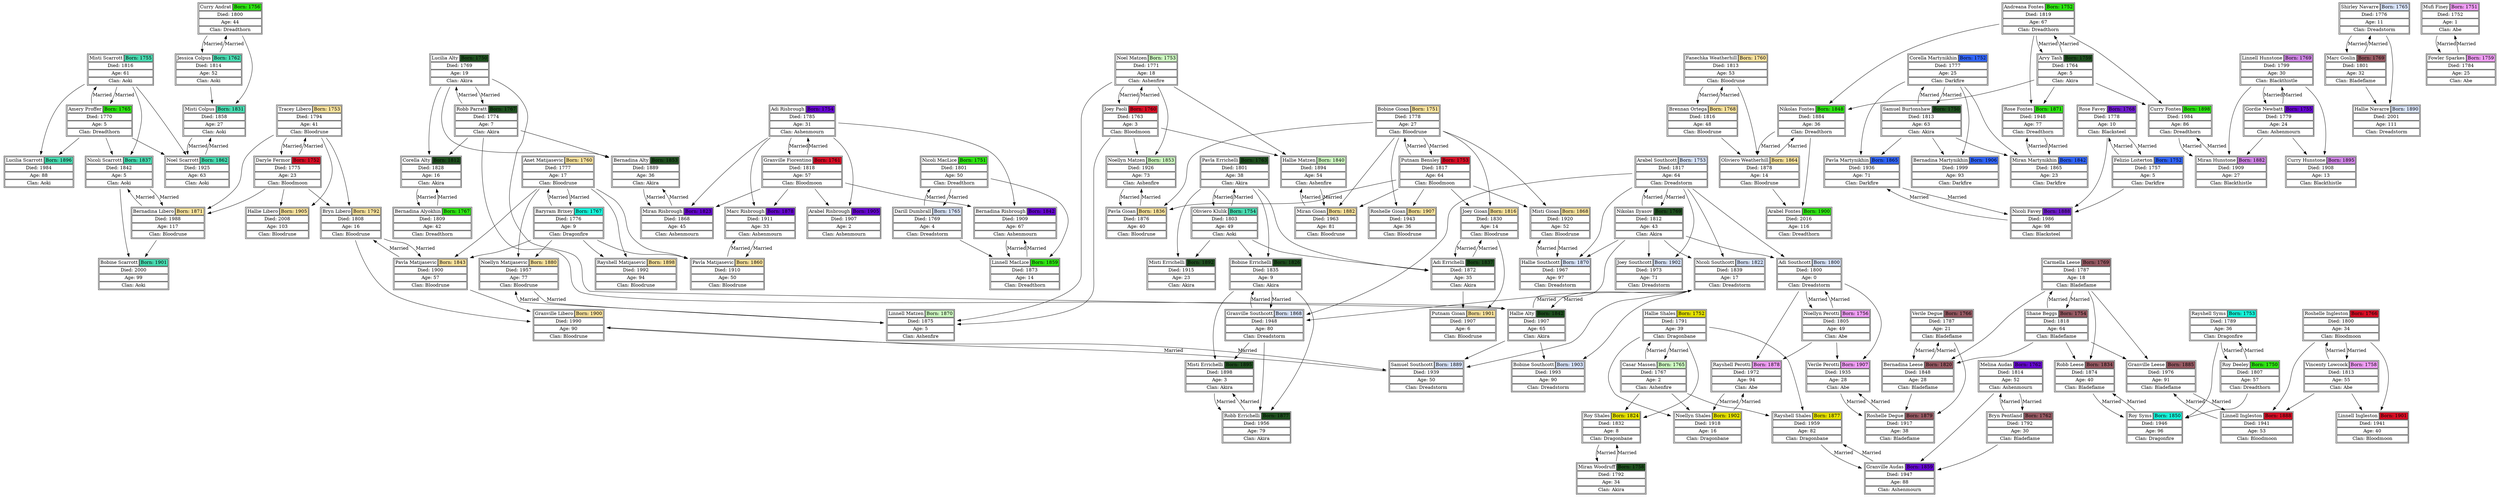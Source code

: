 digraph G {
	node [shape=plaintext]
	1 [label=<<table><tr><td>Curry Andrat</td><td bgcolor='#2FE514'>Born: 1756</td></tr><tr><td colspan='2'>Died: 1800</td></tr><tr><td colspan='2'>Age: 44</td></tr><tr><td colspan='2'>Clan: Dreadthorn</td></tr></table>>]
	2 [label=<<table><tr><td>Jessica Colpus</td><td bgcolor='#4ADDB3'>Born: 1762</td></tr><tr><td colspan='2'>Died: 1814</td></tr><tr><td colspan='2'>Age: 52</td></tr><tr><td colspan='2'>Clan: Aoki</td></tr></table>>]
	3 [label=<<table><tr><td>Tracey Libero</td><td bgcolor='#FBE4A0'>Born: 1753</td></tr><tr><td colspan='2'>Died: 1794</td></tr><tr><td colspan='2'>Age: 41</td></tr><tr><td colspan='2'>Clan: Bloodrune</td></tr></table>>]
	4 [label=<<table><tr><td>Bobine Gioan</td><td bgcolor='#FBE4A0'>Born: 1751</td></tr><tr><td colspan='2'>Died: 1778</td></tr><tr><td colspan='2'>Age: 27</td></tr><tr><td colspan='2'>Clan: Bloodrune</td></tr></table>>]
	5 [label=<<table><tr><td>Andreana Fontes</td><td bgcolor='#2FE514'>Born: 1752</td></tr><tr><td colspan='2'>Died: 1819</td></tr><tr><td colspan='2'>Age: 67</td></tr><tr><td colspan='2'>Clan: Dreadthorn</td></tr></table>>]
	6 [label=<<table><tr><td>Daryle Fermor</td><td bgcolor='#D80E25'>Born: 1752</td></tr><tr><td colspan='2'>Died: 1775</td></tr><tr><td colspan='2'>Age: 23</td></tr><tr><td colspan='2'>Clan: Bloodmoon</td></tr></table>>]
	7 [label=<<table><tr><td>Putnam Bensley</td><td bgcolor='#D80E25'>Born: 1753</td></tr><tr><td colspan='2'>Died: 1817</td></tr><tr><td colspan='2'>Age: 64</td></tr><tr><td colspan='2'>Clan: Bloodmoon</td></tr></table>>]
	8 [label=<<table><tr><td>Arabel Southcott</td><td bgcolor='#DBE6FD'>Born: 1753</td></tr><tr><td colspan='2'>Died: 1817</td></tr><tr><td colspan='2'>Age: 64</td></tr><tr><td colspan='2'>Clan: Dreadstorm</td></tr></table>>]
	9 [label=<<table><tr><td>Anet Matijasevic</td><td bgcolor='#FBE4A0'>Born: 1760</td></tr><tr><td colspan='2'>Died: 1777</td></tr><tr><td colspan='2'>Age: 17</td></tr><tr><td colspan='2'>Clan: Bloodrune</td></tr></table>>]
	10 [label=<<table><tr><td>Arvy Tash</td><td bgcolor='#1E4E1E'>Born: 1759</td></tr><tr><td colspan='2'>Died: 1764</td></tr><tr><td colspan='2'>Age: 5</td></tr><tr><td colspan='2'>Clan: Akira</td></tr></table>>]
	11 [label=<<table><tr><td>Carmella Leese</td><td bgcolor='#985B64'>Born: 1769</td></tr><tr><td colspan='2'>Died: 1787</td></tr><tr><td colspan='2'>Age: 18</td></tr><tr><td colspan='2'>Clan: Bladeflame</td></tr></table>>]
	12 [label=<<table><tr><td>Nikolas Ilyasov</td><td bgcolor='#1E4E1E'>Born: 1769</td></tr><tr><td colspan='2'>Died: 1812</td></tr><tr><td colspan='2'>Age: 43</td></tr><tr><td colspan='2'>Clan: Akira</td></tr></table>>]
	13 [label=<<table><tr><td>Pavla Errichelli</td><td bgcolor='#1E4E1E'>Born: 1763</td></tr><tr><td colspan='2'>Died: 1801</td></tr><tr><td colspan='2'>Age: 38</td></tr><tr><td colspan='2'>Clan: Akira</td></tr></table>>]
	14 [label=<<table><tr><td>Lucilia Alty</td><td bgcolor='#1E4E1E'>Born: 1750</td></tr><tr><td colspan='2'>Died: 1769</td></tr><tr><td colspan='2'>Age: 19</td></tr><tr><td colspan='2'>Clan: Akira</td></tr></table>>]
	15 [label=<<table><tr><td>Baryram Brixey</td><td bgcolor='#17F6DC'>Born: 1767</td></tr><tr><td colspan='2'>Died: 1776</td></tr><tr><td colspan='2'>Age: 9</td></tr><tr><td colspan='2'>Clan: Dragonfire</td></tr></table>>]
	16 [label=<<table><tr><td>Adi Risbrough</td><td bgcolor='#6507D0'>Born: 1754</td></tr><tr><td colspan='2'>Died: 1785</td></tr><tr><td colspan='2'>Age: 31</td></tr><tr><td colspan='2'>Clan: Ashenmourn</td></tr></table>>]
	17 [label=<<table><tr><td>Shane Beggs</td><td bgcolor='#985B64'>Born: 1754</td></tr><tr><td colspan='2'>Died: 1818</td></tr><tr><td colspan='2'>Age: 64</td></tr><tr><td colspan='2'>Clan: Bladeflame</td></tr></table>>]
	18 [label=<<table><tr><td>Oliviero Klulik</td><td bgcolor='#4ADDB3'>Born: 1754</td></tr><tr><td colspan='2'>Died: 1803</td></tr><tr><td colspan='2'>Age: 49</td></tr><tr><td colspan='2'>Clan: Aoki</td></tr></table>>]
	19 [label=<<table><tr><td>Hallie Shales</td><td bgcolor='#E7E302'>Born: 1752</td></tr><tr><td colspan='2'>Died: 1791</td></tr><tr><td colspan='2'>Age: 39</td></tr><tr><td colspan='2'>Clan: Dragonbane</td></tr></table>>]
	20 [label=<<table><tr><td>Rose Favey</td><td bgcolor='#6F1DCE'>Born: 1768</td></tr><tr><td colspan='2'>Died: 1778</td></tr><tr><td colspan='2'>Age: 10</td></tr><tr><td colspan='2'>Clan: Blacksteel</td></tr></table>>]
	21 [label=<<table><tr><td>Misti Scarrott</td><td bgcolor='#4ADDB3'>Born: 1755</td></tr><tr><td colspan='2'>Died: 1816</td></tr><tr><td colspan='2'>Age: 61</td></tr><tr><td colspan='2'>Clan: Aoki</td></tr></table>>]
	22 [label=<<table><tr><td>Noel Matzen</td><td bgcolor='#D0FDC4'>Born: 1753</td></tr><tr><td colspan='2'>Died: 1771</td></tr><tr><td colspan='2'>Age: 18</td></tr><tr><td colspan='2'>Clan: Ashenfire</td></tr></table>>]
	23 [label=<<table><tr><td>Melina Audas</td><td bgcolor='#6507D0'>Born: 1762</td></tr><tr><td colspan='2'>Died: 1814</td></tr><tr><td colspan='2'>Age: 52</td></tr><tr><td colspan='2'>Clan: Ashenmourn</td></tr></table>>]
	24 [label=<<table><tr><td>Robb Parratt</td><td bgcolor='#1E4E1E'>Born: 1767</td></tr><tr><td colspan='2'>Died: 1774</td></tr><tr><td colspan='2'>Age: 7</td></tr><tr><td colspan='2'>Clan: Akira</td></tr></table>>]
	25 [label=<<table><tr><td>Corella Martynikhin</td><td bgcolor='#3266FF'>Born: 1752</td></tr><tr><td colspan='2'>Died: 1777</td></tr><tr><td colspan='2'>Age: 25</td></tr><tr><td colspan='2'>Clan: Darkfire</td></tr></table>>]
	26 [label=<<table><tr><td>Fanechka Weatherhill</td><td bgcolor='#FBE4A0'>Born: 1760</td></tr><tr><td colspan='2'>Died: 1813</td></tr><tr><td colspan='2'>Age: 53</td></tr><tr><td colspan='2'>Clan: Bloodrune</td></tr></table>>]
	27 [label=<<table><tr><td>Granville Fiorentino</td><td bgcolor='#D80E25'>Born: 1761</td></tr><tr><td colspan='2'>Died: 1818</td></tr><tr><td colspan='2'>Age: 57</td></tr><tr><td colspan='2'>Clan: Bloodmoon</td></tr></table>>]
	28 [label=<<table><tr><td>Casar Massen</td><td bgcolor='#D0FDC4'>Born: 1765</td></tr><tr><td colspan='2'>Died: 1767</td></tr><tr><td colspan='2'>Age: 2</td></tr><tr><td colspan='2'>Clan: Ashenfire</td></tr></table>>]
	29 [label=<<table><tr><td>Rayshell Syms</td><td bgcolor='#17F6DC'>Born: 1753</td></tr><tr><td colspan='2'>Died: 1789</td></tr><tr><td colspan='2'>Age: 36</td></tr><tr><td colspan='2'>Clan: Dragonfire</td></tr></table>>]
	30 [label=<<table><tr><td>Nicoli MacLice</td><td bgcolor='#2FE514'>Born: 1751</td></tr><tr><td colspan='2'>Died: 1801</td></tr><tr><td colspan='2'>Age: 50</td></tr><tr><td colspan='2'>Clan: Dreadthorn</td></tr></table>>]
	31 [label=<<table><tr><td>Felizio Loiterton</td><td bgcolor='#3266FF'>Born: 1752</td></tr><tr><td colspan='2'>Died: 1757</td></tr><tr><td colspan='2'>Age: 5</td></tr><tr><td colspan='2'>Clan: Darkfire</td></tr></table>>]
	32 [label=<<table><tr><td>Amery Proffer</td><td bgcolor='#2FE514'>Born: 1765</td></tr><tr><td colspan='2'>Died: 1770</td></tr><tr><td colspan='2'>Age: 5</td></tr><tr><td colspan='2'>Clan: Dreadthorn</td></tr></table>>]
	33 [label=<<table><tr><td>Joey Paoli</td><td bgcolor='#D80E25'>Born: 1760</td></tr><tr><td colspan='2'>Died: 1763</td></tr><tr><td colspan='2'>Age: 3</td></tr><tr><td colspan='2'>Clan: Bloodmoon</td></tr></table>>]
	34 [label=<<table><tr><td>Bryn Pentland</td><td bgcolor='#985B64'>Born: 1762</td></tr><tr><td colspan='2'>Died: 1792</td></tr><tr><td colspan='2'>Age: 30</td></tr><tr><td colspan='2'>Clan: Bladeflame</td></tr></table>>]
	35 [label=<<table><tr><td>Samuel Burtonshaw</td><td bgcolor='#1E4E1E'>Born: 1750</td></tr><tr><td colspan='2'>Died: 1813</td></tr><tr><td colspan='2'>Age: 63</td></tr><tr><td colspan='2'>Clan: Akira</td></tr></table>>]
	36 [label=<<table><tr><td>Shirley Navarre</td><td bgcolor='#DBE6FD'>Born: 1765</td></tr><tr><td colspan='2'>Died: 1776</td></tr><tr><td colspan='2'>Age: 11</td></tr><tr><td colspan='2'>Clan: Dreadstorm</td></tr></table>>]
	37 [label=<<table><tr><td>Roshelle Ingleston</td><td bgcolor='#D80E25'>Born: 1766</td></tr><tr><td colspan='2'>Died: 1800</td></tr><tr><td colspan='2'>Age: 34</td></tr><tr><td colspan='2'>Clan: Bloodmoon</td></tr></table>>]
	38 [label=<<table><tr><td>Mufi Finey</td><td bgcolor='#F29FF7'>Born: 1751</td></tr><tr><td colspan='2'>Died: 1752</td></tr><tr><td colspan='2'>Age: 1</td></tr><tr><td colspan='2'>Clan: Abe</td></tr></table>>]
	39 [label=<<table><tr><td>Brennan Ortega</td><td bgcolor='#FBE4A0'>Born: 1768</td></tr><tr><td colspan='2'>Died: 1816</td></tr><tr><td colspan='2'>Age: 48</td></tr><tr><td colspan='2'>Clan: Bloodrune</td></tr></table>>]
	40 [label=<<table><tr><td>Linnell Hunstone</td><td bgcolor='#D188E7'>Born: 1769</td></tr><tr><td colspan='2'>Died: 1799</td></tr><tr><td colspan='2'>Age: 30</td></tr><tr><td colspan='2'>Clan: Blackthistle</td></tr></table>>]
	41 [label=<<table><tr><td>Noellyn Perotti</td><td bgcolor='#F29FF7'>Born: 1756</td></tr><tr><td colspan='2'>Died: 1805</td></tr><tr><td colspan='2'>Age: 49</td></tr><tr><td colspan='2'>Clan: Abe</td></tr></table>>]
	42 [label=<<table><tr><td>Roy Deeley</td><td bgcolor='#2FE514'>Born: 1750</td></tr><tr><td colspan='2'>Died: 1807</td></tr><tr><td colspan='2'>Age: 57</td></tr><tr><td colspan='2'>Clan: Dreadthorn</td></tr></table>>]
	43 [label=<<table><tr><td>Darill Dumbrall</td><td bgcolor='#DBE6FD'>Born: 1765</td></tr><tr><td colspan='2'>Died: 1769</td></tr><tr><td colspan='2'>Age: 4</td></tr><tr><td colspan='2'>Clan: Dreadstorm</td></tr></table>>]
	44 [label=<<table><tr><td>Verile Degue</td><td bgcolor='#985B64'>Born: 1766</td></tr><tr><td colspan='2'>Died: 1787</td></tr><tr><td colspan='2'>Age: 21</td></tr><tr><td colspan='2'>Clan: Bladeflame</td></tr></table>>]
	45 [label=<<table><tr><td>Bernadina Alyokhin</td><td bgcolor='#2FE514'>Born: 1767</td></tr><tr><td colspan='2'>Died: 1809</td></tr><tr><td colspan='2'>Age: 42</td></tr><tr><td colspan='2'>Clan: Dreadthorn</td></tr></table>>]
	46 [label=<<table><tr><td>Miran Woodruff</td><td bgcolor='#1E4E1E'>Born: 1758</td></tr><tr><td colspan='2'>Died: 1792</td></tr><tr><td colspan='2'>Age: 34</td></tr><tr><td colspan='2'>Clan: Akira</td></tr></table>>]
	47 [label=<<table><tr><td>Marc Goslin</td><td bgcolor='#985B64'>Born: 1769</td></tr><tr><td colspan='2'>Died: 1801</td></tr><tr><td colspan='2'>Age: 32</td></tr><tr><td colspan='2'>Clan: Bladeflame</td></tr></table>>]
	48 [label=<<table><tr><td>Vincenty Lowcock</td><td bgcolor='#F29FF7'>Born: 1758</td></tr><tr><td colspan='2'>Died: 1813</td></tr><tr><td colspan='2'>Age: 55</td></tr><tr><td colspan='2'>Clan: Abe</td></tr></table>>]
	49 [label=<<table><tr><td>Fowler Sparkes</td><td bgcolor='#F29FF7'>Born: 1759</td></tr><tr><td colspan='2'>Died: 1784</td></tr><tr><td colspan='2'>Age: 25</td></tr><tr><td colspan='2'>Clan: Abe</td></tr></table>>]
	50 [label=<<table><tr><td>Gordie Newbatt</td><td bgcolor='#6507D0'>Born: 1755</td></tr><tr><td colspan='2'>Died: 1779</td></tr><tr><td colspan='2'>Age: 24</td></tr><tr><td colspan='2'>Clan: Ashenmourn</td></tr></table>>]
	51 [label=<<table><tr><td>Bryn Libero</td><td bgcolor='#FBE4A0'>Born: 1792</td></tr><tr><td colspan='2'>Died: 1808</td></tr><tr><td colspan='2'>Age: 16</td></tr><tr><td colspan='2'>Clan: Bloodrune</td></tr></table>>]
	52 [label=<<table><tr><td>Adi Southcott</td><td bgcolor='#DBE6FD'>Born: 1800</td></tr><tr><td colspan='2'>Died: 1800</td></tr><tr><td colspan='2'>Age: 0</td></tr><tr><td colspan='2'>Clan: Dreadstorm</td></tr></table>>]
	53 [label=<<table><tr><td>Joey Gioan</td><td bgcolor='#FBE4A0'>Born: 1816</td></tr><tr><td colspan='2'>Died: 1830</td></tr><tr><td colspan='2'>Age: 14</td></tr><tr><td colspan='2'>Clan: Bloodrune</td></tr></table>>]
	54 [label=<<table><tr><td>Nicoli Southcott</td><td bgcolor='#DBE6FD'>Born: 1822</td></tr><tr><td colspan='2'>Died: 1839</td></tr><tr><td colspan='2'>Age: 17</td></tr><tr><td colspan='2'>Clan: Dreadstorm</td></tr></table>>]
	55 [label=<<table><tr><td>Bernadina Leese</td><td bgcolor='#985B64'>Born: 1820</td></tr><tr><td colspan='2'>Died: 1848</td></tr><tr><td colspan='2'>Age: 28</td></tr><tr><td colspan='2'>Clan: Bladeflame</td></tr></table>>]
	56 [label=<<table><tr><td>Bobine Errichelli</td><td bgcolor='#1E4E1E'>Born: 1826</td></tr><tr><td colspan='2'>Died: 1835</td></tr><tr><td colspan='2'>Age: 9</td></tr><tr><td colspan='2'>Clan: Akira</td></tr></table>>]
	57 [label=<<table><tr><td>Corella Alty</td><td bgcolor='#1E4E1E'>Born: 1812</td></tr><tr><td colspan='2'>Died: 1828</td></tr><tr><td colspan='2'>Age: 16</td></tr><tr><td colspan='2'>Clan: Akira</td></tr></table>>]
	58 [label=<<table><tr><td>Miran Risbrough</td><td bgcolor='#6507D0'>Born: 1823</td></tr><tr><td colspan='2'>Died: 1868</td></tr><tr><td colspan='2'>Age: 45</td></tr><tr><td colspan='2'>Clan: Ashenmourn</td></tr></table>>]
	59 [label=<<table><tr><td>Roy Shales</td><td bgcolor='#E7E302'>Born: 1824</td></tr><tr><td colspan='2'>Died: 1832</td></tr><tr><td colspan='2'>Age: 8</td></tr><tr><td colspan='2'>Clan: Dragonbane</td></tr></table>>]
	60 [label=<<table><tr><td>Misti Colpus</td><td bgcolor='#4ADDB3'>Born: 1831</td></tr><tr><td colspan='2'>Died: 1858</td></tr><tr><td colspan='2'>Age: 27</td></tr><tr><td colspan='2'>Clan: Aoki</td></tr></table>>]
	61 [label=<<table><tr><td>Pavla Gioan</td><td bgcolor='#FBE4A0'>Born: 1836</td></tr><tr><td colspan='2'>Died: 1876</td></tr><tr><td colspan='2'>Age: 40</td></tr><tr><td colspan='2'>Clan: Bloodrune</td></tr></table>>]
	62 [label=<<table><tr><td>Nikolas Fontes</td><td bgcolor='#2FE514'>Born: 1848</td></tr><tr><td colspan='2'>Died: 1884</td></tr><tr><td colspan='2'>Age: 36</td></tr><tr><td colspan='2'>Clan: Dreadthorn</td></tr></table>>]
	63 [label=<<table><tr><td>Pavla Matijasevic</td><td bgcolor='#FBE4A0'>Born: 1843</td></tr><tr><td colspan='2'>Died: 1900</td></tr><tr><td colspan='2'>Age: 57</td></tr><tr><td colspan='2'>Clan: Bloodrune</td></tr></table>>]
	64 [label=<<table><tr><td>Robb Leese</td><td bgcolor='#985B64'>Born: 1834</td></tr><tr><td colspan='2'>Died: 1874</td></tr><tr><td colspan='2'>Age: 40</td></tr><tr><td colspan='2'>Clan: Bladeflame</td></tr></table>>]
	65 [label=<<table><tr><td>Adi Errichelli</td><td bgcolor='#1E4E1E'>Born: 1837</td></tr><tr><td colspan='2'>Died: 1872</td></tr><tr><td colspan='2'>Age: 35</td></tr><tr><td colspan='2'>Clan: Akira</td></tr></table>>]
	66 [label=<<table><tr><td>Hallie Alty</td><td bgcolor='#1E4E1E'>Born: 1842</td></tr><tr><td colspan='2'>Died: 1907</td></tr><tr><td colspan='2'>Age: 65</td></tr><tr><td colspan='2'>Clan: Akira</td></tr></table>>]
	67 [label=<<table><tr><td>Bernadina Risbrough</td><td bgcolor='#6507D0'>Born: 1842</td></tr><tr><td colspan='2'>Died: 1909</td></tr><tr><td colspan='2'>Age: 67</td></tr><tr><td colspan='2'>Clan: Ashenmourn</td></tr></table>>]
	68 [label=<<table><tr><td>Nicoli Scarrott</td><td bgcolor='#4ADDB3'>Born: 1837</td></tr><tr><td colspan='2'>Died: 1842</td></tr><tr><td colspan='2'>Age: 5</td></tr><tr><td colspan='2'>Clan: Aoki</td></tr></table>>]
	69 [label=<<table><tr><td>Hallie Matzen</td><td bgcolor='#D0FDC4'>Born: 1840</td></tr><tr><td colspan='2'>Died: 1894</td></tr><tr><td colspan='2'>Age: 54</td></tr><tr><td colspan='2'>Clan: Ashenfire</td></tr></table>>]
	70 [label=<<table><tr><td>Miran Martynikhin</td><td bgcolor='#3266FF'>Born: 1842</td></tr><tr><td colspan='2'>Died: 1865</td></tr><tr><td colspan='2'>Age: 23</td></tr><tr><td colspan='2'>Clan: Darkfire</td></tr></table>>]
	71 [label=<<table><tr><td>Misti Gioan</td><td bgcolor='#FBE4A0'>Born: 1868</td></tr><tr><td colspan='2'>Died: 1920</td></tr><tr><td colspan='2'>Age: 52</td></tr><tr><td colspan='2'>Clan: Bloodrune</td></tr></table>>]
	72 [label=<<table><tr><td>Granville Southcott</td><td bgcolor='#DBE6FD'>Born: 1868</td></tr><tr><td colspan='2'>Died: 1948</td></tr><tr><td colspan='2'>Age: 80</td></tr><tr><td colspan='2'>Clan: Dreadstorm</td></tr></table>>]
	73 [label=<<table><tr><td>Pavla Matijasevic</td><td bgcolor='#FBE4A0'>Born: 1860</td></tr><tr><td colspan='2'>Died: 1910</td></tr><tr><td colspan='2'>Age: 50</td></tr><tr><td colspan='2'>Clan: Bloodrune</td></tr></table>>]
	74 [label=<<table><tr><td>Bernadina Alty</td><td bgcolor='#1E4E1E'>Born: 1853</td></tr><tr><td colspan='2'>Died: 1889</td></tr><tr><td colspan='2'>Age: 36</td></tr><tr><td colspan='2'>Clan: Akira</td></tr></table>>]
	75 [label=<<table><tr><td>Noel Scarrott</td><td bgcolor='#4ADDB3'>Born: 1862</td></tr><tr><td colspan='2'>Died: 1925</td></tr><tr><td colspan='2'>Age: 63</td></tr><tr><td colspan='2'>Clan: Aoki</td></tr></table>>]
	76 [label=<<table><tr><td>Noellyn Matzen</td><td bgcolor='#D0FDC4'>Born: 1853</td></tr><tr><td colspan='2'>Died: 1926</td></tr><tr><td colspan='2'>Age: 73</td></tr><tr><td colspan='2'>Clan: Ashenfire</td></tr></table>>]
	77 [label=<<table><tr><td>Granville Audas</td><td bgcolor='#6507D0'>Born: 1859</td></tr><tr><td colspan='2'>Died: 1947</td></tr><tr><td colspan='2'>Age: 88</td></tr><tr><td colspan='2'>Clan: Ashenmourn</td></tr></table>>]
	78 [label=<<table><tr><td>Pavla Martynikhin</td><td bgcolor='#3266FF'>Born: 1865</td></tr><tr><td colspan='2'>Died: 1936</td></tr><tr><td colspan='2'>Age: 71</td></tr><tr><td colspan='2'>Clan: Darkfire</td></tr></table>>]
	79 [label=<<table><tr><td>Oliviero Weatherhill</td><td bgcolor='#FBE4A0'>Born: 1864</td></tr><tr><td colspan='2'>Died: 1878</td></tr><tr><td colspan='2'>Age: 14</td></tr><tr><td colspan='2'>Clan: Bloodrune</td></tr></table>>]
	80 [label=<<table><tr><td>Roy Syms</td><td bgcolor='#17F6DC'>Born: 1850</td></tr><tr><td colspan='2'>Died: 1946</td></tr><tr><td colspan='2'>Age: 96</td></tr><tr><td colspan='2'>Clan: Dragonfire</td></tr></table>>]
	81 [label=<<table><tr><td>Linnell MacLice</td><td bgcolor='#2FE514'>Born: 1859</td></tr><tr><td colspan='2'>Died: 1873</td></tr><tr><td colspan='2'>Age: 14</td></tr><tr><td colspan='2'>Clan: Dreadthorn</td></tr></table>>]
	82 [label=<<table><tr><td>Bernadina Libero</td><td bgcolor='#FBE4A0'>Born: 1871</td></tr><tr><td colspan='2'>Died: 1988</td></tr><tr><td colspan='2'>Age: 117</td></tr><tr><td colspan='2'>Clan: Bloodrune</td></tr></table>>]
	83 [label=<<table><tr><td>Miran Gioan</td><td bgcolor='#FBE4A0'>Born: 1882</td></tr><tr><td colspan='2'>Died: 1963</td></tr><tr><td colspan='2'>Age: 81</td></tr><tr><td colspan='2'>Clan: Bloodrune</td></tr></table>>]
	84 [label=<<table><tr><td>Rose Fontes</td><td bgcolor='#2FE514'>Born: 1871</td></tr><tr><td colspan='2'>Died: 1948</td></tr><tr><td colspan='2'>Age: 77</td></tr><tr><td colspan='2'>Clan: Dreadthorn</td></tr></table>>]
	85 [label=<<table><tr><td>Hallie Southcott</td><td bgcolor='#DBE6FD'>Born: 1870</td></tr><tr><td colspan='2'>Died: 1967</td></tr><tr><td colspan='2'>Age: 97</td></tr><tr><td colspan='2'>Clan: Dreadstorm</td></tr></table>>]
	86 [label=<<table><tr><td>Noellyn Matijasevic</td><td bgcolor='#FBE4A0'>Born: 1880</td></tr><tr><td colspan='2'>Died: 1957</td></tr><tr><td colspan='2'>Age: 77</td></tr><tr><td colspan='2'>Clan: Bloodrune</td></tr></table>>]
	87 [label=<<table><tr><td>Granville Leese</td><td bgcolor='#985B64'>Born: 1885</td></tr><tr><td colspan='2'>Died: 1976</td></tr><tr><td colspan='2'>Age: 91</td></tr><tr><td colspan='2'>Clan: Bladeflame</td></tr></table>>]
	88 [label=<<table><tr><td>Marc Risbrough</td><td bgcolor='#6507D0'>Born: 1878</td></tr><tr><td colspan='2'>Died: 1911</td></tr><tr><td colspan='2'>Age: 33</td></tr><tr><td colspan='2'>Clan: Ashenmourn</td></tr></table>>]
	89 [label=<<table><tr><td>Rayshell Shales</td><td bgcolor='#E7E302'>Born: 1877</td></tr><tr><td colspan='2'>Died: 1959</td></tr><tr><td colspan='2'>Age: 82</td></tr><tr><td colspan='2'>Clan: Dragonbane</td></tr></table>>]
	90 [label=<<table><tr><td>Nicoli Favey</td><td bgcolor='#6F1DCE'>Born: 1888</td></tr><tr><td colspan='2'>Died: 1986</td></tr><tr><td colspan='2'>Age: 98</td></tr><tr><td colspan='2'>Clan: Blacksteel</td></tr></table>>]
	91 [label=<<table><tr><td>Linnell Matzen</td><td bgcolor='#D0FDC4'>Born: 1870</td></tr><tr><td colspan='2'>Died: 1875</td></tr><tr><td colspan='2'>Age: 5</td></tr><tr><td colspan='2'>Clan: Ashenfire</td></tr></table>>]
	92 [label=<<table><tr><td>Linnell Ingleston</td><td bgcolor='#D80E25'>Born: 1888</td></tr><tr><td colspan='2'>Died: 1941</td></tr><tr><td colspan='2'>Age: 53</td></tr><tr><td colspan='2'>Clan: Bloodmoon</td></tr></table>>]
	93 [label=<<table><tr><td>Miran Hunstone</td><td bgcolor='#D188E7'>Born: 1882</td></tr><tr><td colspan='2'>Died: 1909</td></tr><tr><td colspan='2'>Age: 27</td></tr><tr><td colspan='2'>Clan: Blackthistle</td></tr></table>>]
	94 [label=<<table><tr><td>Rayshell Perotti</td><td bgcolor='#F29FF7'>Born: 1878</td></tr><tr><td colspan='2'>Died: 1972</td></tr><tr><td colspan='2'>Age: 94</td></tr><tr><td colspan='2'>Clan: Abe</td></tr></table>>]
	95 [label=<<table><tr><td>Roshelle Degue</td><td bgcolor='#985B64'>Born: 1879</td></tr><tr><td colspan='2'>Died: 1917</td></tr><tr><td colspan='2'>Age: 38</td></tr><tr><td colspan='2'>Clan: Bladeflame</td></tr></table>>]
	96 [label=<<table><tr><td>Samuel Southcott</td><td bgcolor='#DBE6FD'>Born: 1889</td></tr><tr><td colspan='2'>Died: 1939</td></tr><tr><td colspan='2'>Age: 50</td></tr><tr><td colspan='2'>Clan: Dreadstorm</td></tr></table>>]
	97 [label=<<table><tr><td>Robb Errichelli</td><td bgcolor='#1E4E1E'>Born: 1877</td></tr><tr><td colspan='2'>Died: 1956</td></tr><tr><td colspan='2'>Age: 79</td></tr><tr><td colspan='2'>Clan: Akira</td></tr></table>>]
	98 [label=<<table><tr><td>Hallie Libero</td><td bgcolor='#FBE4A0'>Born: 1905</td></tr><tr><td colspan='2'>Died: 2008</td></tr><tr><td colspan='2'>Age: 103</td></tr><tr><td colspan='2'>Clan: Bloodrune</td></tr></table>>]
	99 [label=<<table><tr><td>Roshelle Gioan</td><td bgcolor='#FBE4A0'>Born: 1907</td></tr><tr><td colspan='2'>Died: 1943</td></tr><tr><td colspan='2'>Age: 36</td></tr><tr><td colspan='2'>Clan: Bloodrune</td></tr></table>>]
	100 [label=<<table><tr><td>Curry Fontes</td><td bgcolor='#2FE514'>Born: 1898</td></tr><tr><td colspan='2'>Died: 1984</td></tr><tr><td colspan='2'>Age: 86</td></tr><tr><td colspan='2'>Clan: Dreadthorn</td></tr></table>>]
	101 [label=<<table><tr><td>Joey Southcott</td><td bgcolor='#DBE6FD'>Born: 1902</td></tr><tr><td colspan='2'>Died: 1973</td></tr><tr><td colspan='2'>Age: 71</td></tr><tr><td colspan='2'>Clan: Dreadstorm</td></tr></table>>]
	102 [label=<<table><tr><td>Rayshell Matijasevic</td><td bgcolor='#FBE4A0'>Born: 1898</td></tr><tr><td colspan='2'>Died: 1992</td></tr><tr><td colspan='2'>Age: 94</td></tr><tr><td colspan='2'>Clan: Bloodrune</td></tr></table>>]
	103 [label=<<table><tr><td>Misti Errichelli</td><td bgcolor='#1E4E1E'>Born: 1892</td></tr><tr><td colspan='2'>Died: 1915</td></tr><tr><td colspan='2'>Age: 23</td></tr><tr><td colspan='2'>Clan: Akira</td></tr></table>>]
	104 [label=<<table><tr><td>Arabel Risbrough</td><td bgcolor='#6507D0'>Born: 1905</td></tr><tr><td colspan='2'>Died: 1907</td></tr><tr><td colspan='2'>Age: 2</td></tr><tr><td colspan='2'>Clan: Ashenmourn</td></tr></table>>]
	105 [label=<<table><tr><td>Noellyn Shales</td><td bgcolor='#E7E302'>Born: 1902</td></tr><tr><td colspan='2'>Died: 1918</td></tr><tr><td colspan='2'>Age: 16</td></tr><tr><td colspan='2'>Clan: Dragonbane</td></tr></table>>]
	106 [label=<<table><tr><td>Lucilia Scarrott</td><td bgcolor='#4ADDB3'>Born: 1896</td></tr><tr><td colspan='2'>Died: 1984</td></tr><tr><td colspan='2'>Age: 88</td></tr><tr><td colspan='2'>Clan: Aoki</td></tr></table>>]
	107 [label=<<table><tr><td>Bernadina Martynikhin</td><td bgcolor='#3266FF'>Born: 1906</td></tr><tr><td colspan='2'>Died: 1999</td></tr><tr><td colspan='2'>Age: 93</td></tr><tr><td colspan='2'>Clan: Darkfire</td></tr></table>>]
	108 [label=<<table><tr><td>Hallie Navarre</td><td bgcolor='#DBE6FD'>Born: 1890</td></tr><tr><td colspan='2'>Died: 2001</td></tr><tr><td colspan='2'>Age: 111</td></tr><tr><td colspan='2'>Clan: Dreadstorm</td></tr></table>>]
	109 [label=<<table><tr><td>Linnell Ingleston</td><td bgcolor='#D80E25'>Born: 1901</td></tr><tr><td colspan='2'>Died: 1941</td></tr><tr><td colspan='2'>Age: 40</td></tr><tr><td colspan='2'>Clan: Bloodmoon</td></tr></table>>]
	110 [label=<<table><tr><td>Curry Hunstone</td><td bgcolor='#D188E7'>Born: 1895</td></tr><tr><td colspan='2'>Died: 1908</td></tr><tr><td colspan='2'>Age: 13</td></tr><tr><td colspan='2'>Clan: Blackthistle</td></tr></table>>]
	111 [label=<<table><tr><td>Verile Perotti</td><td bgcolor='#F29FF7'>Born: 1907</td></tr><tr><td colspan='2'>Died: 1935</td></tr><tr><td colspan='2'>Age: 28</td></tr><tr><td colspan='2'>Clan: Abe</td></tr></table>>]
	112 [label=<<table><tr><td>Granville Libero</td><td bgcolor='#FBE4A0'>Born: 1900</td></tr><tr><td colspan='2'>Died: 1990</td></tr><tr><td colspan='2'>Age: 90</td></tr><tr><td colspan='2'>Clan: Bloodrune</td></tr></table>>]
	113 [label=<<table><tr><td>Putnam Gioan</td><td bgcolor='#FBE4A0'>Born: 1901</td></tr><tr><td colspan='2'>Died: 1907</td></tr><tr><td colspan='2'>Age: 6</td></tr><tr><td colspan='2'>Clan: Bloodrune</td></tr></table>>]
	114 [label=<<table><tr><td>Bobine Southcott</td><td bgcolor='#DBE6FD'>Born: 1903</td></tr><tr><td colspan='2'>Died: 1993</td></tr><tr><td colspan='2'>Age: 90</td></tr><tr><td colspan='2'>Clan: Dreadstorm</td></tr></table>>]
	115 [label=<<table><tr><td>Misti Errichelli</td><td bgcolor='#1E4E1E'>Born: 1895</td></tr><tr><td colspan='2'>Died: 1898</td></tr><tr><td colspan='2'>Age: 3</td></tr><tr><td colspan='2'>Clan: Akira</td></tr></table>>]
	116 [label=<<table><tr><td>Arabel Fontes</td><td bgcolor='#2FE514'>Born: 1900</td></tr><tr><td colspan='2'>Died: 2016</td></tr><tr><td colspan='2'>Age: 116</td></tr><tr><td colspan='2'>Clan: Dreadthorn</td></tr></table>>]
	117 [label=<<table><tr><td>Bobine Scarrott</td><td bgcolor='#4ADDB3'>Born: 1901</td></tr><tr><td colspan='2'>Died: 2000</td></tr><tr><td colspan='2'>Age: 99</td></tr><tr><td colspan='2'>Clan: Aoki</td></tr></table>>]
	1 -> 2 [label=Married]
	2 -> 1 [label=Married]
	3 -> 6 [label=Married]
	4 -> 7 [label=Married]
	5 -> 10 [label=Married]
	6 -> 3 [label=Married]
	7 -> 4 [label=Married]
	8 -> 12 [label=Married]
	9 -> 15 [label=Married]
	10 -> 5 [label=Married]
	11 -> 17 [label=Married]
	12 -> 8 [label=Married]
	13 -> 18 [label=Married]
	14 -> 24 [label=Married]
	15 -> 9 [label=Married]
	16 -> 27 [label=Married]
	17 -> 11 [label=Married]
	18 -> 13 [label=Married]
	19 -> 28 [label=Married]
	20 -> 31 [label=Married]
	21 -> 32 [label=Married]
	22 -> 33 [label=Married]
	23 -> 34 [label=Married]
	24 -> 14 [label=Married]
	25 -> 35 [label=Married]
	26 -> 39 [label=Married]
	27 -> 16 [label=Married]
	28 -> 19 [label=Married]
	29 -> 42 [label=Married]
	30 -> 43 [label=Married]
	31 -> 20 [label=Married]
	32 -> 21 [label=Married]
	33 -> 22 [label=Married]
	34 -> 23 [label=Married]
	35 -> 25 [label=Married]
	36 -> 47 [label=Married]
	37 -> 48 [label=Married]
	38 -> 49 [label=Married]
	39 -> 26 [label=Married]
	40 -> 50 [label=Married]
	41 -> 52 [label=Married]
	42 -> 29 [label=Married]
	43 -> 30 [label=Married]
	44 -> 55 [label=Married]
	45 -> 57 [label=Married]
	46 -> 59 [label=Married]
	47 -> 36 [label=Married]
	48 -> 37 [label=Married]
	49 -> 38 [label=Married]
	50 -> 40 [label=Married]
	3 -> 51
	6 -> 51
	51 -> 63 [label=Married]
	8 -> 52
	12 -> 52
	52 -> 41 [label=Married]
	4 -> 53
	7 -> 53
	53 -> 65 [label=Married]
	8 -> 54
	12 -> 54
	54 -> 66 [label=Married]
	11 -> 55
	17 -> 55
	55 -> 44 [label=Married]
	13 -> 56
	18 -> 56
	56 -> 72 [label=Married]
	14 -> 57
	24 -> 57
	57 -> 45 [label=Married]
	16 -> 58
	27 -> 58
	58 -> 74 [label=Married]
	19 -> 59
	28 -> 59
	59 -> 46 [label=Married]
	2 -> 60
	1 -> 60
	60 -> 75 [label=Married]
	4 -> 61
	7 -> 61
	61 -> 76 [label=Married]
	5 -> 62
	10 -> 62
	62 -> 79 [label=Married]
	9 -> 63
	15 -> 63
	63 -> 51 [label=Married]
	11 -> 64
	17 -> 64
	64 -> 80 [label=Married]
	13 -> 65
	18 -> 65
	65 -> 53 [label=Married]
	14 -> 66
	24 -> 66
	66 -> 54 [label=Married]
	16 -> 67
	27 -> 67
	67 -> 81 [label=Married]
	21 -> 68
	32 -> 68
	68 -> 82 [label=Married]
	22 -> 69
	33 -> 69
	69 -> 83 [label=Married]
	25 -> 70
	35 -> 70
	70 -> 84 [label=Married]
	4 -> 71
	7 -> 71
	71 -> 85 [label=Married]
	8 -> 72
	12 -> 72
	72 -> 56 [label=Married]
	9 -> 73
	15 -> 73
	73 -> 88 [label=Married]
	14 -> 74
	24 -> 74
	74 -> 58 [label=Married]
	21 -> 75
	32 -> 75
	75 -> 60 [label=Married]
	22 -> 76
	33 -> 76
	76 -> 61 [label=Married]
	23 -> 77
	34 -> 77
	77 -> 89 [label=Married]
	25 -> 78
	35 -> 78
	78 -> 90 [label=Married]
	26 -> 79
	39 -> 79
	79 -> 62 [label=Married]
	29 -> 80
	42 -> 80
	80 -> 64 [label=Married]
	30 -> 81
	43 -> 81
	81 -> 67 [label=Married]
	3 -> 82
	6 -> 82
	82 -> 68 [label=Married]
	4 -> 83
	7 -> 83
	83 -> 69 [label=Married]
	5 -> 84
	10 -> 84
	84 -> 70 [label=Married]
	8 -> 85
	12 -> 85
	85 -> 71 [label=Married]
	9 -> 86
	15 -> 86
	86 -> 91 [label=Married]
	11 -> 87
	17 -> 87
	87 -> 92 [label=Married]
	16 -> 88
	27 -> 88
	88 -> 73 [label=Married]
	19 -> 89
	28 -> 89
	89 -> 77 [label=Married]
	20 -> 90
	31 -> 90
	90 -> 78 [label=Married]
	22 -> 91
	33 -> 91
	91 -> 86 [label=Married]
	37 -> 92
	48 -> 92
	92 -> 87 [label=Married]
	40 -> 93
	50 -> 93
	93 -> 100 [label=Married]
	41 -> 94
	52 -> 94
	94 -> 105 [label=Married]
	44 -> 95
	55 -> 95
	95 -> 111 [label=Married]
	54 -> 96
	66 -> 96
	96 -> 112 [label=Married]
	56 -> 97
	72 -> 97
	97 -> 115 [label=Married]
	3 -> 98
	6 -> 98
	4 -> 99
	7 -> 99
	5 -> 100
	10 -> 100
	100 -> 93 [label=Married]
	8 -> 101
	12 -> 101
	9 -> 102
	15 -> 102
	13 -> 103
	18 -> 103
	16 -> 104
	27 -> 104
	19 -> 105
	28 -> 105
	105 -> 94 [label=Married]
	21 -> 106
	32 -> 106
	25 -> 107
	35 -> 107
	36 -> 108
	47 -> 108
	37 -> 109
	48 -> 109
	40 -> 110
	50 -> 110
	41 -> 111
	52 -> 111
	111 -> 95 [label=Married]
	51 -> 112
	63 -> 112
	112 -> 96 [label=Married]
	53 -> 113
	65 -> 113
	54 -> 114
	66 -> 114
	56 -> 115
	72 -> 115
	115 -> 97 [label=Married]
	62 -> 116
	79 -> 116
	68 -> 117
	82 -> 117
}
